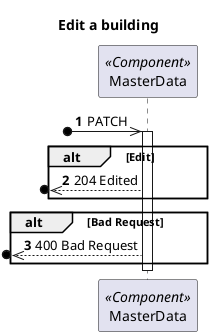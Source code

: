 @startuml
'https://plantuml.com/sequence-diagram

autonumber

skinparam packageStyle rect

title Edit a building

participant "MasterData" as MD <<Component>>

?o->> MD : PATCH

activate MD
alt Edit
   ?o<<--MD : 204 Edited
end
alt Bad Request
   ?o<<--MD : 400 Bad Request
end
deactivate MD
@enduml
